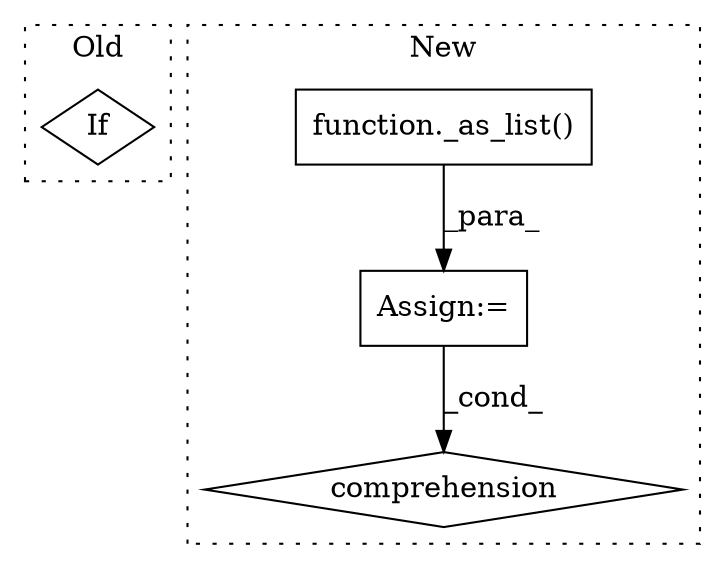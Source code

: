 digraph G {
subgraph cluster0 {
1 [label="If" a="96" s="8412" l="3" shape="diamond"];
label = "Old";
style="dotted";
}
subgraph cluster1 {
2 [label="function._as_list()" a="75" s="15089,15105" l="9,1" shape="box"];
3 [label="comprehension" a="45" s="15237" l="3" shape="diamond"];
4 [label="Assign:=" a="68" s="15086" l="3" shape="box"];
label = "New";
style="dotted";
}
2 -> 4 [label="_para_"];
4 -> 3 [label="_cond_"];
}